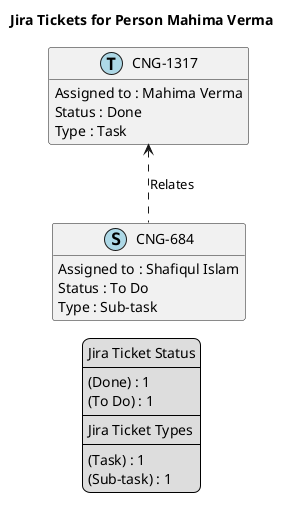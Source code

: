 @startuml
'https://plantuml.com/class-diagram

' GENERATE CLASS DIAGRAM ===========
' Generated at    : Fri Apr 19 14:50:29 CEST 2024

title Jira Tickets for Person Mahima Verma
hide empty members

legend
Jira Ticket Status
----
(Done) : 1
(To Do) : 1
----
Jira Ticket Types
----
(Task) : 1
(Sub-task) : 1
end legend


' Tickets =======
class "CNG-1317" << (T,lightblue) >> {
  Assigned to : Mahima Verma
  Status : Done
  Type : Task
}

class "CNG-684" << (S,lightblue) >> {
  Assigned to : Shafiqul Islam
  Status : To Do
  Type : Sub-task
}



' Links =======
"CNG-1317" <.. "CNG-684" : Relates


@enduml
